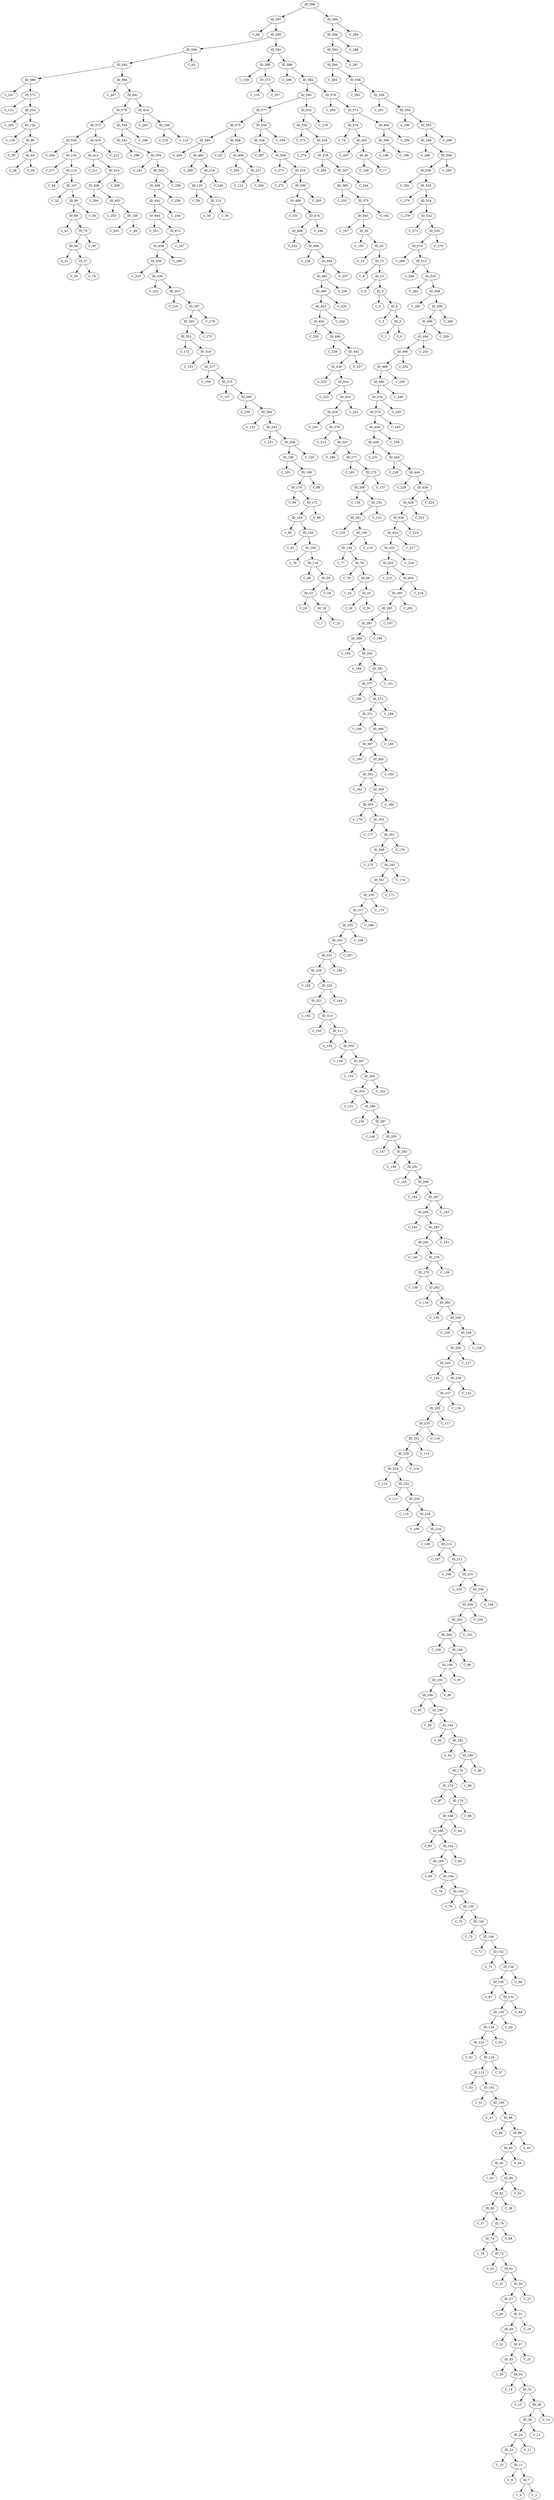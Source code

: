 digraph G {

598[label=ID_598]
596[label=<C_60>]
597[label=ID_597]
594[label=ID_594]
595[label=ID_595]
592[label=ID_592]
593[label=<C_65>]
591[label=ID_591]
590[label=ID_590]
589[label=<C_159>]
588[label=ID_588]
587[label=<C_266>]
586[label=ID_586]
585[label=<C_241>]
584[label=ID_584]
583[label=<C_267>]
582[label=ID_582]
581[label=ID_581]
580[label=ID_580]
579[label=ID_579]
578[label=<C_209>]
577[label=ID_577]
576[label=ID_576]
538[label=ID_538]
539[label=<C_284>]
536[label=ID_536]
537[label=<C_282>]
542[label=ID_542]
543[label=<C_283>]
540[label=ID_540]
541[label=<C_286>]
530[label=ID_530]
531[label=<C_278>]
528[label=ID_528]
529[label=<C_275>]
534[label=ID_534]
535[label=<C_294>]
532[label=ID_532]
533[label=<C_279>]
523[label=<C_276>]
522[label=ID_522]
521[label=<C_271>]
520[label=ID_520]
527[label=<C_287>]
526[label=ID_526]
525[label=<C_273>]
524[label=ID_524]
515[label=<C_272>]
514[label=ID_514]
513[label=<C_269>]
512[label=ID_512]
519[label=<C_270>]
518[label=ID_518]
517[label=<C_274>]
516[label=ID_516]
568[label=ID_568]
569[label=<C_74>]
570[label=ID_570]
571[label=<C_121>]
572[label=ID_572]
573[label=ID_573]
574[label=ID_574]
575[label=ID_575]
560[label=ID_560]
561[label=<C_297>]
562[label=ID_562]
563[label=<C_298>]
564[label=ID_564]
565[label=<C_299>]
566[label=ID_566]
567[label=<C_55>]
553[label=<C_290>]
552[label=ID_552]
555[label=<C_291>]
554[label=ID_554]
557[label=<C_292>]
556[label=ID_556]
559[label=<C_293>]
558[label=ID_558]
545[label=<C_288>]
544[label=ID_544]
547[label=<C_296>]
546[label=ID_546]
549[label=<C_295>]
548[label=ID_548]
551[label=<C_289>]
550[label=ID_550]
482[label=ID_482]
483[label=<C_251>]
480[label=ID_480]
481[label=<C_280>]
486[label=ID_486]
487[label=<C_250>]
484[label=ID_484]
485[label=<C_255>]
490[label=ID_490]
491[label=<C_254>]
488[label=ID_488]
489[label=<C_252>]
494[label=ID_494]
495[label=<C_259>]
492[label=ID_492]
493[label=<C_253>]
499[label=<C_265>]
498[label=ID_498]
497[label=<C_256>]
496[label=ID_496]
503[label=<C_281>]
502[label=ID_502]
501[label=<C_258>]
500[label=ID_500]
507[label=<C_261>]
506[label=ID_506]
505[label=<C_260>]
504[label=ID_504]
511[label=<C_264>]
510[label=ID_510]
509[label=<C_262>]
508[label=ID_508]
448[label=ID_448]
449[label=<C_230>]
450[label=ID_450]
451[label=<C_234>]
452[label=ID_452]
453[label=<C_239>]
454[label=ID_454]
455[label=<C_233>]
456[label=ID_456]
457[label=<C_240>]
458[label=ID_458]
459[label=<C_235>]
460[label=ID_460]
461[label=<C_236>]
462[label=ID_462]
463[label=<C_237>]
465[label=<C_238>]
464[label=ID_464]
467[label=<C_242>]
466[label=ID_466]
469[label=<C_243>]
468[label=ID_468]
471[label=<C_247>]
470[label=ID_470]
473[label=<C_248>]
472[label=ID_472]
475[label=<C_245>]
474[label=ID_474]
477[label=<C_268>]
476[label=ID_476]
479[label=<C_249>]
478[label=ID_478]
422[label=ID_422]
423[label=<C_217>]
420[label=ID_420]
421[label=<C_216>]
418[label=ID_418]
419[label=<C_215>]
416[label=ID_416]
417[label=<C_220>]
430[label=ID_430]
431[label=<C_221>]
428[label=ID_428]
429[label=<C_232>]
426[label=ID_426]
427[label=<C_223>]
424[label=ID_424]
425[label=<C_218>]
439[label=<C_226>]
438[label=ID_438]
437[label=<C_224>]
436[label=ID_436]
435[label=<C_225>]
434[label=ID_434]
433[label=<C_222>]
432[label=ID_432]
447[label=<C_231>]
446[label=ID_446]
445[label=<C_229>]
444[label=ID_444]
443[label=<C_228>]
442[label=ID_442]
441[label=<C_227>]
440[label=ID_440]
388[label=<C_195>]
389[label=ID_389]
390[label=<C_196>]
391[label=ID_391]
384[label=<C_193>]
385[label=ID_385]
386[label=<C_244>]
387[label=ID_387]
396[label=<C_198>]
397[label=<C_199>]
398[label=ID_398]
399[label=<C_200>]
392[label=<C_197>]
393[label=ID_393]
394[label=<C_202>]
395[label=ID_395]
405[label=<C_206>]
404[label=ID_404]
407[label=<C_205>]
406[label=ID_406]
401[label=<C_203>]
400[label=ID_400]
403[label=<C_214>]
402[label=ID_402]
413[label=<C_263>]
412[label=ID_412]
415[label=<C_212>]
414[label=ID_414]
409[label=<C_208>]
408[label=ID_408]
411[label=<C_211>]
410[label=ID_410]
363[label=ID_363]
362[label=<C_187>]
361[label=ID_361]
360[label=<C_182>]
367[label=ID_367]
366[label=<C_184>]
365[label=ID_365]
364[label=<C_183>]
355[label=ID_355]
354[label=<C_179>]
353[label=ID_353]
352[label=<C_177>]
359[label=ID_359]
358[label=<C_180>]
357[label=ID_357]
356[label=<C_219>]
378[label=<C_213>]
379[label=ID_379]
376[label=<C_190>]
377[label=ID_377]
382[label=<C_194>]
383[label=ID_383]
380[label=<C_191>]
381[label=ID_381]
370[label=<C_186>]
371[label=ID_371]
368[label=<C_185>]
369[label=ID_369]
374[label=<C_192>]
375[label=ID_375]
372[label=<C_188>]
373[label=ID_373]
329[label=ID_329]
328[label=<C_165>]
331[label=ID_331]
330[label=<C_166>]
333[label=ID_333]
332[label=<C_167>]
335[label=ID_335]
334[label=<C_168>]
321[label=ID_321]
320[label=<C_162>]
323[label=ID_323]
322[label=<C_172>]
325[label=ID_325]
324[label=<C_164>]
327[label=ID_327]
326[label=<C_189>]
344[label=<C_173>]
345[label=ID_345]
346[label=<C_178>]
347[label=ID_347]
348[label=<C_175>]
349[label=ID_349]
350[label=<C_176>]
351[label=ID_351]
336[label=<C_169>]
337[label=ID_337]
338[label=<C_170>]
339[label=ID_339]
340[label=<C_171>]
341[label=ID_341]
342[label=<C_174>]
343[label=ID_343]
303[label=ID_303]
302[label=<C_151>]
301[label=ID_301]
300[label=<C_207>]
299[label=ID_299]
298[label=<C_150>]
297[label=ID_297]
296[label=<C_148>]
295[label=ID_295]
294[label=<C_147>]
293[label=ID_293]
292[label=<C_146>]
291[label=ID_291]
290[label=<C_145>]
289[label=ID_289]
288[label=<C_144>]
318[label=<C_161>]
319[label=ID_319]
316[label=<C_158>]
317[label=ID_317]
314[label=<C_157>]
315[label=ID_315]
312[label=<C_160>]
313[label=ID_313]
310[label=<C_155>]
311[label=ID_311]
308[label=<C_154>]
309[label=ID_309]
306[label=<C_153>]
307[label=ID_307]
304[label=<C_152>]
305[label=ID_305]
269[label=<C_138>]
268[label=ID_268]
271[label=<C_135>]
270[label=ID_270]
265[label=<C_156>]
264[label=ID_264]
267[label=<C_136>]
266[label=ID_266]
261[label=<C_134>]
260[label=ID_260]
263[label=<C_132>]
262[label=ID_262]
257[label=<C_129>]
256[label=ID_256]
259[label=<C_130>]
258[label=ID_258]
284[label=<C_142>]
285[label=ID_285]
286[label=<C_143>]
287[label=ID_287]
280[label=<C_140>]
281[label=ID_281]
282[label=<C_141>]
283[label=ID_283]
276[label=<C_163>]
277[label=ID_277]
278[label=<C_139>]
279[label=ID_279]
272[label=<C_257>]
273[label=ID_273]
274[label=<C_137>]
275[label=ID_275]
241[label=ID_241]
240[label=<C_125>]
243[label=ID_243]
242[label=<C_131>]
245[label=ID_245]
244[label=<C_124>]
247[label=<C_210>]
246[label=<C_123>]
249[label=<C_127>]
248[label=ID_248]
251[label=<C_133>]
250[label=ID_250]
253[label=<C_285>]
252[label=ID_252]
255[label=<C_128>]
254[label=ID_254]
224[label=ID_224]
225[label=<C_112>]
226[label=<C_204>]
227[label=ID_227]
228[label=<C_114>]
229[label=ID_229]
230[label=<C_115>]
231[label=ID_231]
232[label=<C_116>]
233[label=ID_233]
234[label=<C_117>]
235[label=ID_235]
236[label=<C_118>]
237[label=ID_237]
238[label=<C_122>]
239[label=ID_239]
211[label=<C_106>]
210[label=ID_210]
209[label=<C_105>]
208[label=ID_208]
215[label=<C_108>]
214[label=ID_214]
213[label=<C_107>]
212[label=ID_212]
219[label=<C_110>]
218[label=ID_218]
217[label=<C_109>]
216[label=ID_216]
223[label=<C_113>]
222[label=ID_222]
221[label=<C_111>]
220[label=ID_220]
194[label=ID_194]
195[label=<C_99>]
192[label=ID_192]
193[label=<C_97>]
198[label=ID_198]
199[label=<C_100>]
196[label=ID_196]
197[label=<C_103>]
202[label=ID_202]
203[label=<C_102>]
200[label=ID_200]
201[label=<C_101>]
206[label=ID_206]
207[label=<C_120>]
204[label=ID_204]
205[label=<C_104>]
181[label=<C_91>]
180[label=ID_180]
183[label=<C_92>]
182[label=ID_182]
177[label=<C_94>]
176[label=ID_176]
179[label=<C_90>]
178[label=ID_178]
189[label=<C_98>]
188[label=ID_188]
191[label=<C_96>]
190[label=ID_190]
185[label=<C_93>]
184[label=ID_184]
187[label=<C_95>]
186[label=ID_186]
164[label=ID_164]
165[label=<C_83>]
166[label=ID_166]
167[label=<C_84>]
160[label=ID_160]
161[label=<C_82>]
162[label=ID_162]
163[label=<C_85>]
172[label=ID_172]
173[label=<C_87>]
174[label=ID_174]
175[label=<C_89>]
168[label=ID_168]
169[label=<C_86>]
170[label=ID_170]
171[label=<C_88>]
151[label=<C_76>]
150[label=ID_150]
149[label=<C_75>]
148[label=ID_148]
147[label=<C_73>]
146[label=ID_146]
145[label=<C_72>]
144[label=ID_144]
159[label=<C_80>]
158[label=ID_158]
157[label=<C_81>]
156[label=ID_156]
155[label=<C_119>]
154[label=ID_154]
153[label=<C_79>]
152[label=ID_152]
134[label=ID_134]
135[label=<C_67>]
132[label=ID_132]
133[label=<C_277>]
130[label=ID_130]
131[label=<C_66>]
128[label=ID_128]
129[label=<C_63>]
142[label=ID_142]
143[label=<C_77>]
140[label=ID_140]
141[label=<C_71>]
138[label=ID_138]
139[label=<C_78>]
136[label=ID_136]
137[label=<C_69>]
120[label=ID_120]
121[label=<C_61>]
122[label=ID_122]
123[label=<C_246>]
124[label=ID_124]
125[label=<C_126>]
126[label=ID_126]
127[label=<C_62>]
112[label=ID_112]
113[label=<C_64>]
114[label=ID_114]
115[label=<C_57>]
116[label=ID_116]
117[label=<C_68>]
118[label=ID_118]
119[label=<C_58>]
105[label=ID_105]
104[label=<C_201>]
107[label=ID_107]
106[label=<C_52>]
109[label=<C_56>]
108[label=<C_50>]
111[label=<C_53>]
110[label=ID_110]
97[label=<C_46>]
96[label=ID_96]
99[label=<C_47>]
98[label=ID_98]
101[label=<C_51>]
100[label=ID_100]
103[label=<C_48>]
102[label=ID_102]
90[label=ID_90]
91[label=<C_43>]
88[label=ID_88]
89[label=<C_49>]
94[label=ID_94]
95[label=<C_45>]
92[label=ID_92]
93[label=<C_44>]
82[label=ID_82]
83[label=<C_42>]
80[label=ID_80]
81[label=<C_38>]
86[label=ID_86]
87[label=<C_41>]
84[label=ID_84]
85[label=<C_59>]
75[label=<C_70>]
74[label=ID_74]
73[label=<C_35>]
72[label=ID_72]
79[label=<C_37>]
78[label=ID_78]
77[label=<C_36>]
76[label=ID_76]
67[label=<C_34>]
66[label=ID_66]
65[label=<C_31>]
64[label=ID_64]
71[label=<C_33>]
70[label=ID_70]
69[label=<C_40>]
68[label=ID_68]
60[label=<C_32>]
61[label=ID_61]
62[label=<C_28>]
63[label=<C_39>]
56[label=<C_26>]
57[label=ID_57]
58[label=<C_27>]
59[label=ID_59]
52[label=<C_24>]
53[label=ID_53]
54[label=<C_54>]
55[label=ID_55]
48[label=<C_22>]
49[label=ID_49]
50[label=<C_25>]
51[label=ID_51]
45[label=ID_45]
44[label=<C_20>]
47[label=ID_47]
46[label=<C_21>]
41[label=<C_18>]
40[label=ID_40]
43[label=ID_43]
42[label=<C_30>]
37[label=ID_37]
36[label=<C_29>]
39[label=<C_149>]
38[label=<C_17>]
33[label=<C_19>]
32[label=ID_32]
35[label=<C_16>]
34[label=ID_34]
30[label=ID_30]
31[label=<C_15>]
28[label=ID_28]
29[label=<C_181>]
26[label=ID_26]
27[label=<C_14>]
24[label=ID_24]
25[label=<C_12>]
22[label=ID_22]
23[label=<C_11>]
20[label=ID_20]
21[label=<C_10>]
18[label=ID_18]
19[label=<C_13>]
16[label=<C_7>]
17[label=<C_23>]
15[label=ID_15]
14[label=<C_8>]
13[label=ID_13]
12[label=<C_6>]
11[label=ID_11]
10[label=<C_9>]
9[label=ID_9]
8[label=<C_5>]
7[label=ID_7]
6[label=<C_4>]
5[label=<C_2>]
4[label=ID_4]
3[label=<C_3>]
2[label=ID_2]
1[label=<C_1>]
0[label=<C_0>]
2 -> 0;
2 -> 1;
4 -> 2;
4 -> 3;
7 -> 5;
7 -> 6;
9 -> 4;
9 -> 8;
11 -> 7;
11 -> 10;
13 -> 9;
13 -> 12;
15 -> 13;
15 -> 14;
18 -> 16;
18 -> 17;
20 -> 15;
20 -> 19;
22 -> 11;
22 -> 21;
24 -> 22;
24 -> 23;
26 -> 24;
26 -> 25;
28 -> 26;
28 -> 27;
30 -> 20;
30 -> 29;
32 -> 28;
32 -> 31;
34 -> 32;
34 -> 33;
37 -> 35;
37 -> 36;
40 -> 38;
40 -> 39;
43 -> 41;
43 -> 42;
45 -> 34;
45 -> 44;
47 -> 45;
47 -> 46;
49 -> 47;
49 -> 48;
51 -> 49;
51 -> 50;
53 -> 18;
53 -> 52;
55 -> 53;
55 -> 54;
57 -> 51;
57 -> 56;
59 -> 57;
59 -> 58;
61 -> 59;
61 -> 60;
64 -> 62;
64 -> 63;
66 -> 37;
66 -> 65;
68 -> 43;
68 -> 67;
70 -> 66;
70 -> 69;
72 -> 61;
72 -> 71;
74 -> 72;
74 -> 73;
76 -> 68;
76 -> 75;
78 -> 74;
78 -> 77;
80 -> 78;
80 -> 79;
82 -> 80;
82 -> 81;
84 -> 82;
84 -> 83;
86 -> 64;
86 -> 85;
88 -> 70;
88 -> 87;
90 -> 88;
90 -> 89;
92 -> 84;
92 -> 91;
94 -> 92;
94 -> 93;
96 -> 94;
96 -> 95;
98 -> 96;
98 -> 97;
100 -> 98;
100 -> 99;
102 -> 100;
102 -> 101;
105 -> 103;
105 -> 104;
107 -> 90;
107 -> 106;
110 -> 108;
110 -> 109;
112 -> 102;
112 -> 111;
114 -> 107;
114 -> 113;
116 -> 112;
116 -> 115;
118 -> 55;
118 -> 117;
120 -> 110;
120 -> 119;
122 -> 116;
122 -> 121;
124 -> 120;
124 -> 123;
126 -> 86;
126 -> 125;
128 -> 122;
128 -> 127;
130 -> 128;
130 -> 129;
132 -> 130;
132 -> 131;
134 -> 114;
134 -> 133;
136 -> 132;
136 -> 135;
138 -> 136;
138 -> 137;
140 -> 118;
140 -> 139;
142 -> 138;
142 -> 141;
144 -> 76;
144 -> 143;
146 -> 142;
146 -> 145;
148 -> 146;
148 -> 147;
150 -> 148;
150 -> 149;
152 -> 150;
152 -> 151;
154 -> 152;
154 -> 153;
156 -> 144;
156 -> 155;
158 -> 140;
158 -> 157;
160 -> 154;
160 -> 159;
162 -> 160;
162 -> 161;
164 -> 158;
164 -> 163;
166 -> 162;
166 -> 165;
168 -> 166;
168 -> 167;
170 -> 168;
170 -> 169;
172 -> 164;
172 -> 171;
174 -> 170;
174 -> 173;
176 -> 174;
176 -> 175;
178 -> 172;
178 -> 177;
180 -> 176;
180 -> 179;
182 -> 180;
182 -> 181;
184 -> 182;
184 -> 183;
186 -> 184;
186 -> 185;
188 -> 186;
188 -> 187;
190 -> 178;
190 -> 189;
192 -> 188;
192 -> 191;
194 -> 192;
194 -> 193;
196 -> 194;
196 -> 195;
198 -> 190;
198 -> 197;
200 -> 196;
200 -> 199;
202 -> 200;
202 -> 201;
204 -> 202;
204 -> 203;
206 -> 204;
206 -> 205;
208 -> 198;
208 -> 207;
210 -> 206;
210 -> 209;
212 -> 210;
212 -> 211;
214 -> 212;
214 -> 213;
216 -> 214;
216 -> 215;
218 -> 216;
218 -> 217;
220 -> 218;
220 -> 219;
222 -> 220;
222 -> 221;
224 -> 222;
224 -> 223;
227 -> 225;
227 -> 226;
229 -> 224;
229 -> 228;
231 -> 229;
231 -> 230;
233 -> 231;
233 -> 232;
235 -> 233;
235 -> 234;
237 -> 235;
237 -> 236;
239 -> 237;
239 -> 238;
241 -> 156;
241 -> 240;
243 -> 208;
243 -> 242;
245 -> 239;
245 -> 244;
248 -> 246;
248 -> 247;
250 -> 245;
250 -> 249;
252 -> 241;
252 -> 251;
254 -> 126;
254 -> 253;
256 -> 250;
256 -> 255;
258 -> 256;
258 -> 257;
260 -> 258;
260 -> 259;
262 -> 260;
262 -> 261;
264 -> 243;
264 -> 263;
266 -> 264;
266 -> 265;
268 -> 252;
268 -> 267;
270 -> 262;
270 -> 269;
273 -> 271;
273 -> 272;
275 -> 268;
275 -> 274;
277 -> 275;
277 -> 276;
279 -> 270;
279 -> 278;
281 -> 279;
281 -> 280;
283 -> 281;
283 -> 282;
285 -> 283;
285 -> 284;
287 -> 285;
287 -> 286;
289 -> 287;
289 -> 288;
291 -> 289;
291 -> 290;
293 -> 291;
293 -> 292;
295 -> 293;
295 -> 294;
297 -> 295;
297 -> 296;
299 -> 297;
299 -> 298;
301 -> 40;
301 -> 300;
303 -> 299;
303 -> 302;
305 -> 303;
305 -> 304;
307 -> 305;
307 -> 306;
309 -> 307;
309 -> 308;
311 -> 309;
311 -> 310;
313 -> 311;
313 -> 312;
315 -> 266;
315 -> 314;
317 -> 315;
317 -> 316;
319 -> 317;
319 -> 318;
321 -> 313;
321 -> 320;
323 -> 319;
323 -> 322;
325 -> 321;
325 -> 324;
327 -> 277;
327 -> 326;
329 -> 325;
329 -> 328;
331 -> 329;
331 -> 330;
333 -> 331;
333 -> 332;
335 -> 333;
335 -> 334;
337 -> 335;
337 -> 336;
339 -> 337;
339 -> 338;
341 -> 339;
341 -> 340;
343 -> 341;
343 -> 342;
345 -> 323;
345 -> 344;
347 -> 345;
347 -> 346;
349 -> 343;
349 -> 348;
351 -> 349;
351 -> 350;
353 -> 351;
353 -> 352;
355 -> 353;
355 -> 354;
357 -> 347;
357 -> 356;
359 -> 355;
359 -> 358;
361 -> 359;
361 -> 360;
363 -> 30;
363 -> 362;
365 -> 361;
365 -> 364;
367 -> 365;
367 -> 366;
369 -> 367;
369 -> 368;
371 -> 369;
371 -> 370;
373 -> 371;
373 -> 372;
375 -> 363;
375 -> 374;
377 -> 373;
377 -> 376;
379 -> 327;
379 -> 378;
381 -> 377;
381 -> 380;
383 -> 381;
383 -> 382;
385 -> 375;
385 -> 384;
387 -> 385;
387 -> 386;
389 -> 383;
389 -> 388;
391 -> 389;
391 -> 390;
393 -> 391;
393 -> 392;
395 -> 393;
395 -> 394;
398 -> 396;
398 -> 397;
400 -> 398;
400 -> 399;
402 -> 105;
402 -> 401;
404 -> 395;
404 -> 403;
406 -> 402;
406 -> 405;
408 -> 227;
408 -> 407;
410 -> 406;
410 -> 409;
412 -> 410;
412 -> 411;
414 -> 248;
414 -> 413;
416 -> 412;
416 -> 415;
418 -> 379;
418 -> 417;
420 -> 404;
420 -> 419;
422 -> 420;
422 -> 421;
424 -> 422;
424 -> 423;
426 -> 424;
426 -> 425;
428 -> 426;
428 -> 427;
430 -> 357;
430 -> 429;
432 -> 418;
432 -> 431;
434 -> 432;
434 -> 433;
436 -> 434;
436 -> 435;
438 -> 428;
438 -> 437;
440 -> 438;
440 -> 439;
442 -> 436;
442 -> 441;
444 -> 440;
444 -> 443;
446 -> 442;
446 -> 445;
448 -> 444;
448 -> 447;
450 -> 446;
450 -> 449;
452 -> 450;
452 -> 451;
454 -> 448;
454 -> 453;
456 -> 430;
456 -> 455;
458 -> 456;
458 -> 457;
460 -> 452;
460 -> 459;
462 -> 460;
462 -> 461;
464 -> 462;
464 -> 463;
466 -> 464;
466 -> 465;
468 -> 466;
468 -> 467;
470 -> 454;
470 -> 469;
472 -> 458;
472 -> 471;
474 -> 468;
474 -> 473;
476 -> 470;
476 -> 475;
478 -> 387;
478 -> 477;
480 -> 476;
480 -> 479;
482 -> 124;
482 -> 481;
484 -> 472;
484 -> 483;
486 -> 474;
486 -> 485;
488 -> 480;
488 -> 487;
490 -> 488;
490 -> 489;
492 -> 484;
492 -> 491;
494 -> 490;
494 -> 493;
496 -> 494;
496 -> 495;
498 -> 492;
498 -> 497;
500 -> 486;
500 -> 499;
502 -> 498;
502 -> 501;
504 -> 502;
504 -> 503;
506 -> 496;
506 -> 505;
508 -> 506;
508 -> 507;
510 -> 508;
510 -> 509;
512 -> 510;
512 -> 511;
514 -> 512;
514 -> 513;
516 -> 500;
516 -> 515;
518 -> 478;
518 -> 517;
520 -> 514;
520 -> 519;
522 -> 520;
522 -> 521;
524 -> 522;
524 -> 523;
526 -> 516;
526 -> 525;
528 -> 526;
528 -> 527;
530 -> 518;
530 -> 529;
532 -> 530;
532 -> 531;
534 -> 524;
534 -> 533;
536 -> 134;
536 -> 535;
538 -> 534;
538 -> 537;
540 -> 482;
540 -> 539;
542 -> 504;
542 -> 541;
544 -> 538;
544 -> 543;
546 -> 544;
546 -> 545;
548 -> 542;
548 -> 547;
550 -> 528;
550 -> 549;
552 -> 546;
552 -> 551;
554 -> 552;
554 -> 553;
556 -> 554;
556 -> 555;
558 -> 556;
558 -> 557;
560 -> 558;
560 -> 559;
562 -> 560;
562 -> 561;
564 -> 562;
564 -> 563;
566 -> 564;
566 -> 565;
568 -> 567;
568 -> 408;
570 -> 569;
570 -> 301;
572 -> 571;
572 -> 254;
573 -> 416;
573 -> 536;
574 -> 400;
574 -> 570;
575 -> 568;
575 -> 540;
576 -> 573;
576 -> 548;
577 -> 575;
577 -> 550;
579 -> 574;
579 -> 578;
580 -> 532;
580 -> 577;
581 -> 414;
581 -> 576;
582 -> 579;
582 -> 580;
584 -> 583;
584 -> 581;
586 -> 585;
586 -> 572;
588 -> 587;
588 -> 582;
590 -> 589;
590 -> 273;
591 -> 590;
591 -> 588;
592 -> 586;
592 -> 584;
594 -> 593;
594 -> 592;
595 -> 591;
595 -> 594;
597 -> 596;
597 -> 595;
598 -> 597;
598 -> 566;
}